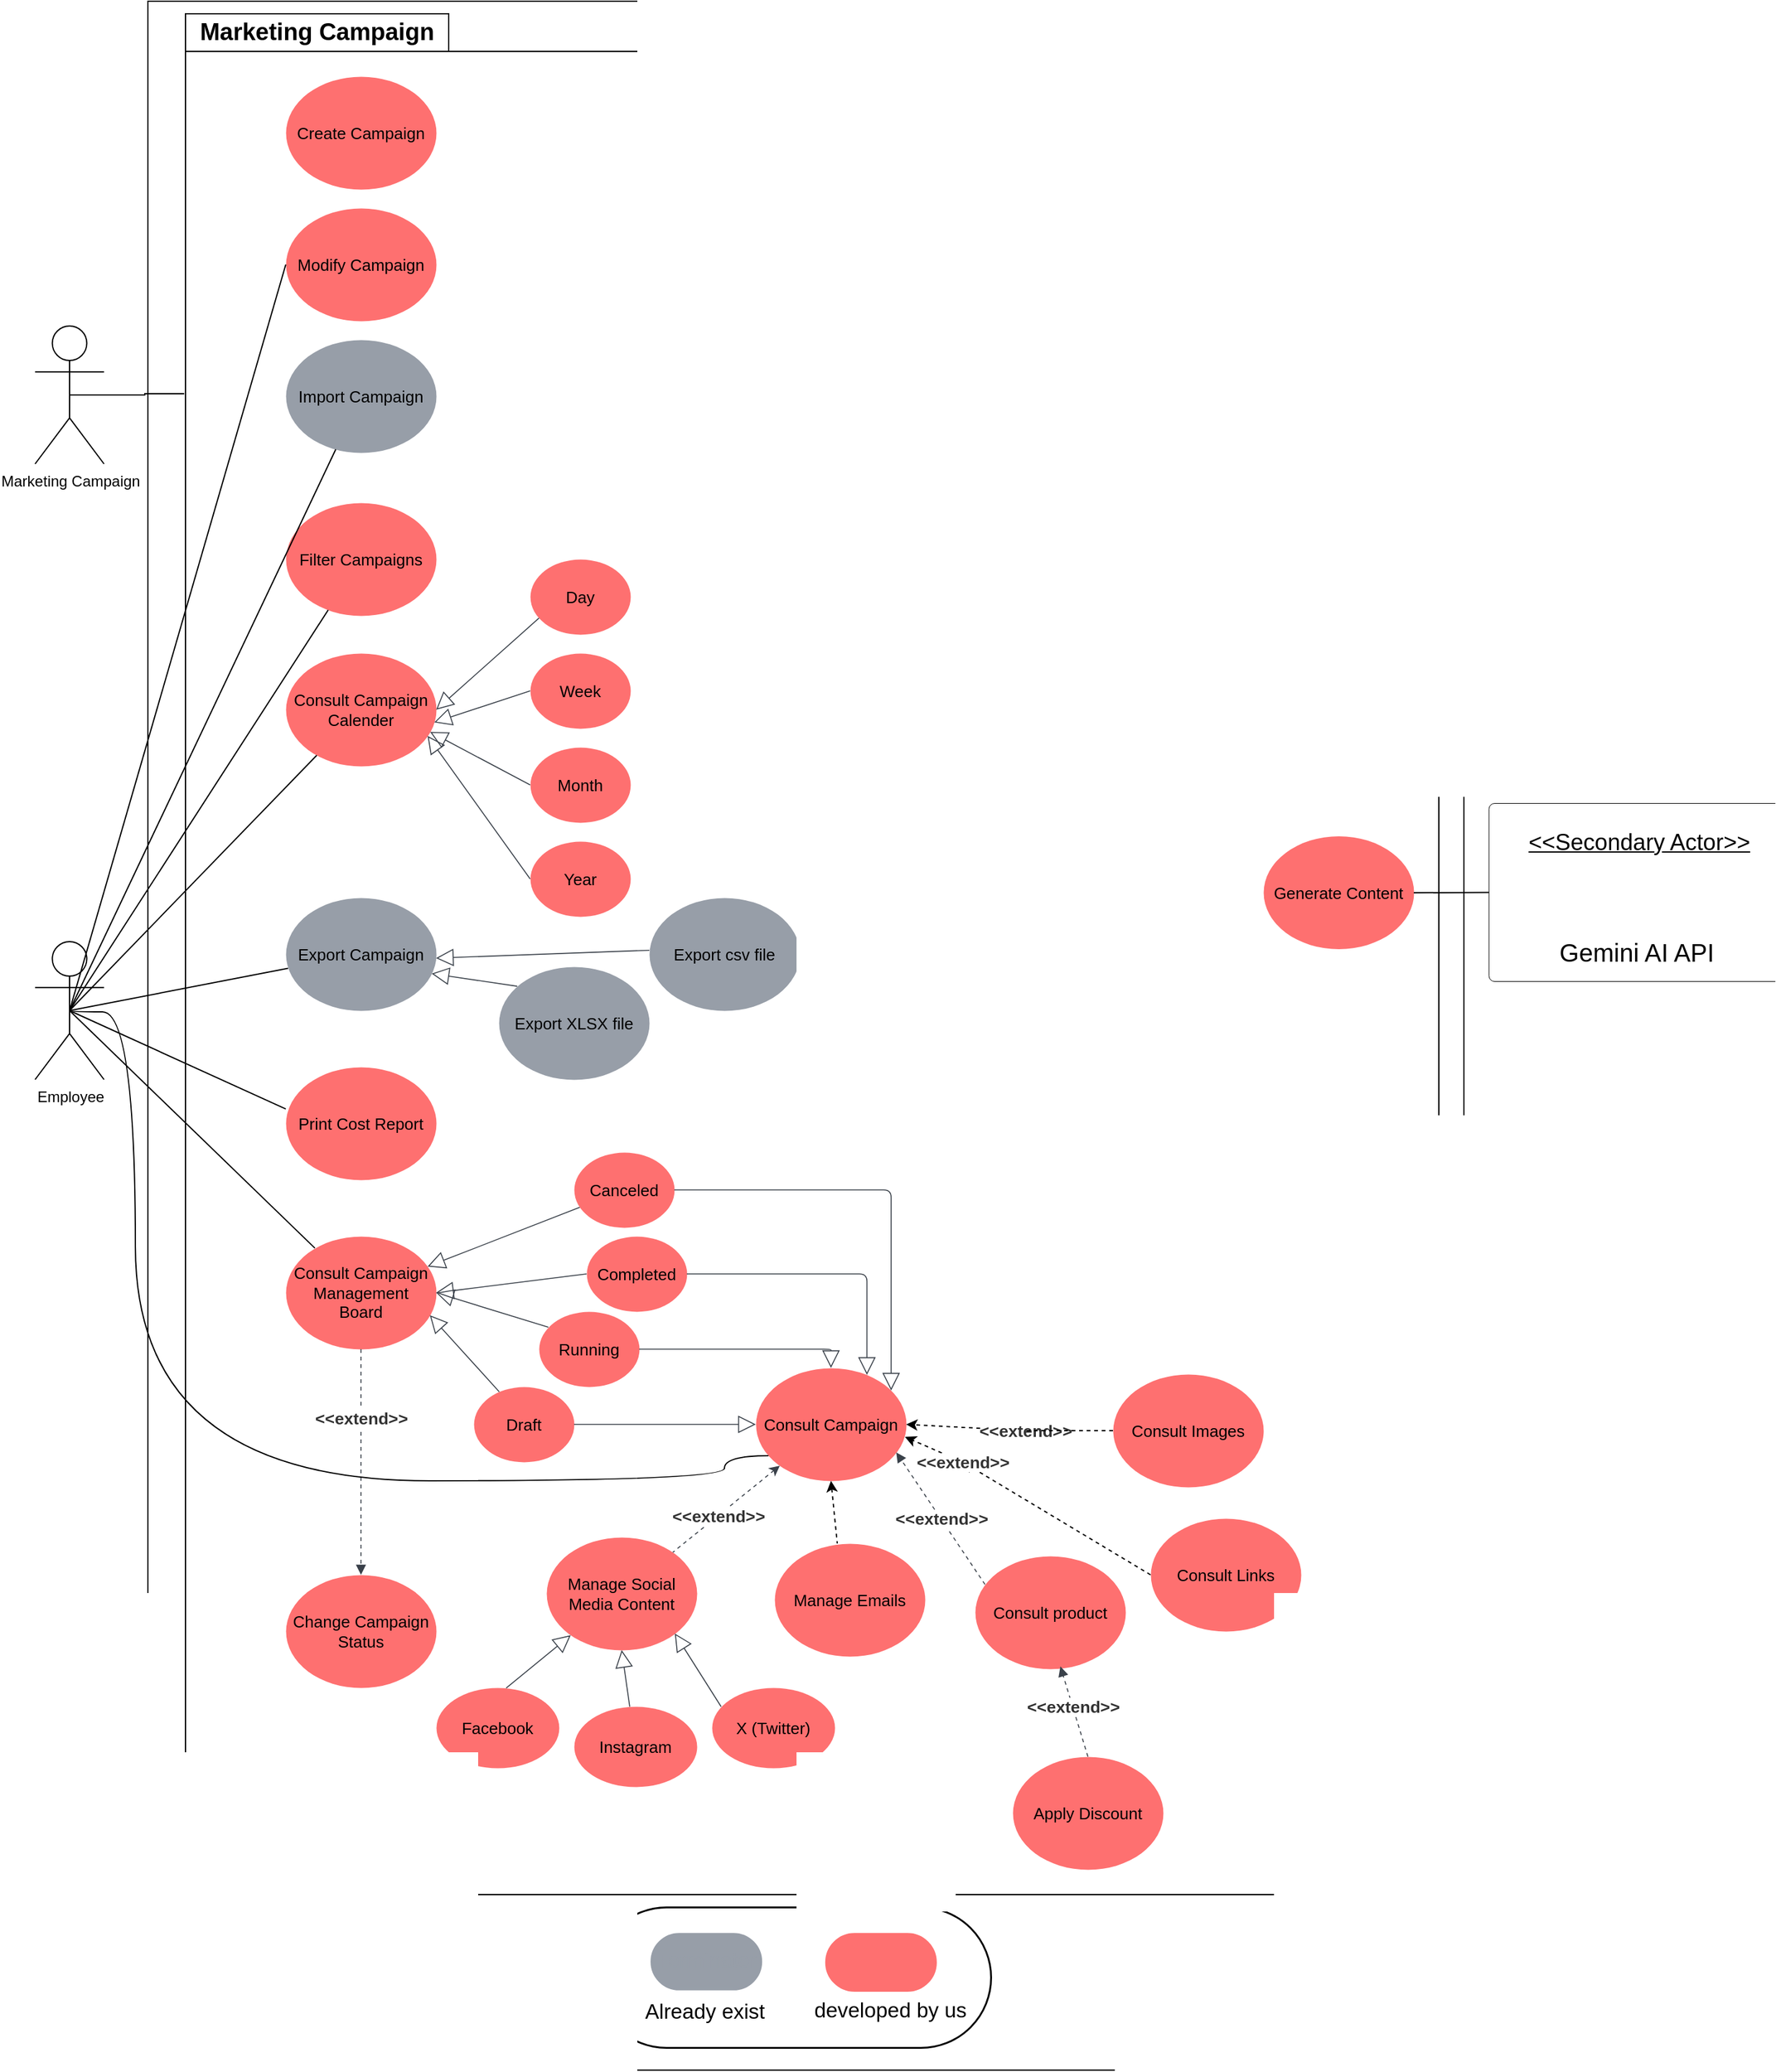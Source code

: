 <mxfile version="27.1.1">
  <diagram name="Page-1" id="mQ9aOLF9NYHXH7sUPv6H">
    <mxGraphModel dx="3804" dy="1506" grid="1" gridSize="10" guides="1" tooltips="1" connect="1" arrows="1" fold="1" page="1" pageScale="1" pageWidth="827" pageHeight="1169" math="0" shadow="0">
      <root>
        <mxCell id="0" />
        <mxCell id="1" parent="0" />
        <mxCell id="_5_J5Y2If2ce0FDsi1l5-146" value="" style="rounded=0;whiteSpace=wrap;html=1;" parent="1" vertex="1">
          <mxGeometry x="-420" y="110" width="1050" height="1650" as="geometry" />
        </mxCell>
        <mxCell id="_5_J5Y2If2ce0FDsi1l5-74" value="Marketing Campaign" style="shape=folder;fontStyle=1;tabWidth=210;tabHeight=30;tabPosition=left;html=1;boundedLbl=1;labelInHeader=1;container=0;collapsible=0;whiteSpace=wrap;fontSize=19;" parent="1" vertex="1">
          <mxGeometry x="-390" y="120" width="1000" height="1500" as="geometry" />
        </mxCell>
        <mxCell id="_5_J5Y2If2ce0FDsi1l5-20" value="Create Campaign" style="html=1;overflow=block;blockSpacing=1;whiteSpace=wrap;ellipse;fontSize=13;spacing=3.8;strokeOpacity=0;fillOpacity=100;rounded=1;absoluteArcSize=1;arcSize=9;fillColor=#fe7070;strokeWidth=1.5;lucidId=~xIeha3OeAVz;" parent="1" vertex="1">
          <mxGeometry x="-310" y="170" width="120" height="90" as="geometry" />
        </mxCell>
        <mxCell id="_5_J5Y2If2ce0FDsi1l5-21" value="Modify Campaign" style="html=1;overflow=block;blockSpacing=1;whiteSpace=wrap;ellipse;fontSize=13;spacing=3.8;strokeOpacity=0;fillOpacity=100;rounded=1;absoluteArcSize=1;arcSize=9;fillColor=#fe7070;strokeWidth=1.5;lucidId=1yIeQ48BPR4-;" parent="1" vertex="1">
          <mxGeometry x="-310" y="275" width="120" height="90" as="geometry" />
        </mxCell>
        <mxCell id="_5_J5Y2If2ce0FDsi1l5-22" value="Import Campaign" style="html=1;overflow=block;blockSpacing=1;whiteSpace=wrap;ellipse;fontSize=13;spacing=3.8;strokeOpacity=0;fillOpacity=100;rounded=1;absoluteArcSize=1;arcSize=9;fillColor=#979ea8;strokeWidth=1.5;lucidId=~yIeRCyaMfPm;" parent="1" vertex="1">
          <mxGeometry x="-310" y="380" width="120" height="90" as="geometry" />
        </mxCell>
        <mxCell id="_5_J5Y2If2ce0FDsi1l5-23" value="Filter Campaigns" style="html=1;overflow=block;blockSpacing=1;whiteSpace=wrap;ellipse;fontSize=13;spacing=3.8;strokeOpacity=0;fillOpacity=100;rounded=1;absoluteArcSize=1;arcSize=9;fillColor=#fe7070;strokeWidth=1.5;lucidId=bEIe1xgmMfHM;" parent="1" vertex="1">
          <mxGeometry x="-310" y="510" width="120" height="90" as="geometry" />
        </mxCell>
        <mxCell id="_5_J5Y2If2ce0FDsi1l5-24" value="Consult Campaign Calender" style="html=1;overflow=block;blockSpacing=1;whiteSpace=wrap;ellipse;fontSize=13;spacing=3.8;strokeOpacity=0;fillOpacity=100;rounded=1;absoluteArcSize=1;arcSize=9;fillColor=#fe7070;strokeWidth=1.5;lucidId=URIeayqkK2Ya;" parent="1" vertex="1">
          <mxGeometry x="-310" y="630" width="120" height="90" as="geometry" />
        </mxCell>
        <mxCell id="_5_J5Y2If2ce0FDsi1l5-25" value="Day" style="html=1;overflow=block;blockSpacing=1;whiteSpace=wrap;ellipse;fontSize=13;spacing=3.8;strokeOpacity=0;fillOpacity=100;rounded=1;absoluteArcSize=1;arcSize=9;fillColor=#fe7070;strokeWidth=1.5;lucidId=hSIeGXaizuwG;" parent="1" vertex="1">
          <mxGeometry x="-115" y="555" width="80" height="60" as="geometry" />
        </mxCell>
        <mxCell id="_5_J5Y2If2ce0FDsi1l5-26" value="" style="html=1;jettySize=18;whiteSpace=wrap;fontSize=13;strokeColor=#3a414a;strokeOpacity=100;strokeWidth=0.8;rounded=0;startArrow=none;endArrow=block;endFill=0;endSize=12;exitX=0.088;exitY=0.783;exitPerimeter=0;entryX=1;entryY=0.5;entryPerimeter=0;lucidId=pUIeytUv-r64;" parent="1" source="_5_J5Y2If2ce0FDsi1l5-25" target="_5_J5Y2If2ce0FDsi1l5-24" edge="1">
          <mxGeometry width="100" height="100" relative="1" as="geometry">
            <Array as="points" />
          </mxGeometry>
        </mxCell>
        <mxCell id="_5_J5Y2If2ce0FDsi1l5-27" value="" style="html=1;jettySize=18;whiteSpace=wrap;fontSize=13;strokeColor=#3a414a;strokeOpacity=100;strokeWidth=0.8;rounded=0;startArrow=none;endArrow=block;endFill=0;endSize=12;exitX=0;exitY=0.5;exitPerimeter=0;entryX=0.987;entryY=0.613;entryPerimeter=0;lucidId=KUIev8AdvZol;" parent="1" source="_5_J5Y2If2ce0FDsi1l5-35" target="_5_J5Y2If2ce0FDsi1l5-24" edge="1">
          <mxGeometry width="100" height="100" relative="1" as="geometry">
            <Array as="points" />
          </mxGeometry>
        </mxCell>
        <mxCell id="_5_J5Y2If2ce0FDsi1l5-28" value="" style="html=1;jettySize=18;whiteSpace=wrap;fontSize=13;strokeColor=#3a414a;strokeOpacity=100;strokeWidth=0.8;rounded=0;startArrow=none;endArrow=block;endFill=0;endSize=12;exitX=0;exitY=0.5;exitPerimeter=0;entryX=0.943;entryY=0.732;entryPerimeter=0;lucidId=~UIeBte6dq6A;" parent="1" source="_5_J5Y2If2ce0FDsi1l5-37" target="_5_J5Y2If2ce0FDsi1l5-24" edge="1">
          <mxGeometry width="100" height="100" relative="1" as="geometry">
            <Array as="points" />
          </mxGeometry>
        </mxCell>
        <mxCell id="_5_J5Y2If2ce0FDsi1l5-29" value="Export Campaign" style="html=1;overflow=block;blockSpacing=1;whiteSpace=wrap;ellipse;fontSize=13;spacing=3.8;strokeOpacity=0;fillOpacity=100;rounded=1;absoluteArcSize=1;arcSize=9;fillColor=#979ea8;strokeWidth=1.5;lucidId=1VIeGqV82j3G;" parent="1" vertex="1">
          <mxGeometry x="-310" y="825" width="120" height="90" as="geometry" />
        </mxCell>
        <mxCell id="_5_J5Y2If2ce0FDsi1l5-32" value="" style="html=1;jettySize=18;whiteSpace=wrap;fontSize=13;strokeColor=#3a414a;strokeOpacity=100;strokeWidth=0.8;rounded=0;startArrow=none;endArrow=block;endFill=0;endSize=12;exitX=0.001;exitY=0.465;exitPerimeter=0;entryX=0.999;entryY=0.535;entryPerimeter=0;lucidId=GYIe1NvaI2Ca;" parent="1" source="_5_J5Y2If2ce0FDsi1l5-30" target="_5_J5Y2If2ce0FDsi1l5-29" edge="1">
          <mxGeometry width="100" height="100" relative="1" as="geometry">
            <Array as="points" />
          </mxGeometry>
        </mxCell>
        <mxCell id="_5_J5Y2If2ce0FDsi1l5-33" value="" style="html=1;jettySize=18;whiteSpace=wrap;fontSize=13;strokeColor=#3a414a;strokeOpacity=100;strokeWidth=0.8;rounded=0;startArrow=none;endArrow=block;endFill=0;endSize=12;exitX=0.122;exitY=0.173;exitPerimeter=0;entryX=0.97;entryY=0.672;entryPerimeter=0;lucidId=KYIeURdQv7Vc;" parent="1" source="_5_J5Y2If2ce0FDsi1l5-31" target="_5_J5Y2If2ce0FDsi1l5-29" edge="1">
          <mxGeometry width="100" height="100" relative="1" as="geometry">
            <Array as="points" />
          </mxGeometry>
        </mxCell>
        <mxCell id="_5_J5Y2If2ce0FDsi1l5-34" value="Consult Campaign Management Board" style="html=1;overflow=block;blockSpacing=1;whiteSpace=wrap;ellipse;fontSize=13;spacing=3.8;strokeOpacity=0;fillOpacity=100;rounded=1;absoluteArcSize=1;arcSize=9;fillColor=#fe7070;strokeWidth=1.5;lucidId=D0IesZ.cylS6;" parent="1" vertex="1">
          <mxGeometry x="-310" y="1095" width="120" height="90" as="geometry" />
        </mxCell>
        <mxCell id="_5_J5Y2If2ce0FDsi1l5-35" value="Week" style="html=1;overflow=block;blockSpacing=1;whiteSpace=wrap;ellipse;fontSize=13;spacing=3.8;strokeOpacity=0;fillOpacity=100;rounded=1;absoluteArcSize=1;arcSize=9;fillColor=#fe7070;strokeWidth=1.5;lucidId=03Ie0xpv14W0;" parent="1" vertex="1">
          <mxGeometry x="-115" y="630" width="80" height="60" as="geometry" />
        </mxCell>
        <mxCell id="_5_J5Y2If2ce0FDsi1l5-36" value="Month" style="html=1;overflow=block;blockSpacing=1;whiteSpace=wrap;ellipse;fontSize=13;spacing=3.8;strokeOpacity=0;fillOpacity=100;rounded=1;absoluteArcSize=1;arcSize=9;fillColor=#fe7070;strokeWidth=1.5;lucidId=g4Ie2LoXiZa1;" parent="1" vertex="1">
          <mxGeometry x="-115" y="705" width="80" height="60" as="geometry" />
        </mxCell>
        <mxCell id="_5_J5Y2If2ce0FDsi1l5-37" value="Year" style="html=1;overflow=block;blockSpacing=1;whiteSpace=wrap;ellipse;fontSize=13;spacing=3.8;strokeOpacity=0;fillOpacity=100;rounded=1;absoluteArcSize=1;arcSize=9;fillColor=#fe7070;strokeWidth=1.5;lucidId=q4IekS3TNCx4;" parent="1" vertex="1">
          <mxGeometry x="-115" y="780" width="80" height="60" as="geometry" />
        </mxCell>
        <mxCell id="_5_J5Y2If2ce0FDsi1l5-38" value="" style="html=1;jettySize=18;whiteSpace=wrap;fontSize=13;strokeColor=#3a414a;strokeOpacity=100;strokeWidth=0.8;rounded=0;startArrow=none;endArrow=block;endFill=0;endSize=12;exitX=0;exitY=0.5;exitPerimeter=0;entryX=0.96;entryY=0.697;entryPerimeter=0;lucidId=C4IewfTGRhPR;" parent="1" source="_5_J5Y2If2ce0FDsi1l5-36" target="_5_J5Y2If2ce0FDsi1l5-24" edge="1">
          <mxGeometry width="100" height="100" relative="1" as="geometry">
            <Array as="points" />
          </mxGeometry>
        </mxCell>
        <mxCell id="_5_J5Y2If2ce0FDsi1l5-39" value="Completed" style="html=1;overflow=block;blockSpacing=1;whiteSpace=wrap;ellipse;fontSize=13;spacing=3.8;strokeOpacity=0;fillOpacity=100;rounded=1;absoluteArcSize=1;arcSize=9;fillColor=#fe7070;strokeWidth=1.5;lucidId=i6IeLHqmWgWb;" parent="1" vertex="1">
          <mxGeometry x="-70" y="1095" width="80" height="60" as="geometry" />
        </mxCell>
        <mxCell id="_5_J5Y2If2ce0FDsi1l5-40" value="Draft" style="html=1;overflow=block;blockSpacing=1;whiteSpace=wrap;ellipse;fontSize=13;spacing=3.8;strokeOpacity=0;fillOpacity=100;rounded=1;absoluteArcSize=1;arcSize=9;fillColor=#fe7070;strokeWidth=1.5;lucidId=k6IeYHDHbwAl;" parent="1" vertex="1">
          <mxGeometry x="-160" y="1215" width="80" height="60" as="geometry" />
        </mxCell>
        <mxCell id="_5_J5Y2If2ce0FDsi1l5-41" value="Running" style="html=1;overflow=block;blockSpacing=1;whiteSpace=wrap;ellipse;fontSize=13;spacing=3.8;strokeOpacity=0;fillOpacity=100;rounded=1;absoluteArcSize=1;arcSize=9;fillColor=#fe7070;strokeWidth=1.5;lucidId=n6IeUA2wQmh8;" parent="1" vertex="1">
          <mxGeometry x="-108" y="1155" width="80" height="60" as="geometry" />
        </mxCell>
        <mxCell id="_5_J5Y2If2ce0FDsi1l5-42" value="Canceled" style="html=1;overflow=block;blockSpacing=1;whiteSpace=wrap;ellipse;fontSize=13;spacing=3.8;strokeOpacity=0;fillOpacity=100;rounded=1;absoluteArcSize=1;arcSize=9;fillColor=#fe7070;strokeWidth=1.5;lucidId=q6IeCGRwEK5n;" parent="1" vertex="1">
          <mxGeometry x="-80" y="1028" width="80" height="60" as="geometry" />
        </mxCell>
        <mxCell id="_5_J5Y2If2ce0FDsi1l5-43" value="" style="html=1;jettySize=18;whiteSpace=wrap;fontSize=13;strokeColor=#3a414a;strokeOpacity=100;strokeWidth=0.8;rounded=0;startArrow=none;endArrow=block;endFill=0;endSize=12;exitX=0.057;exitY=0.732;exitPerimeter=0;entryX=0.943;entryY=0.268;entryPerimeter=0;lucidId=kfJeItDdkmNJ;" parent="1" source="_5_J5Y2If2ce0FDsi1l5-42" target="_5_J5Y2If2ce0FDsi1l5-34" edge="1">
          <mxGeometry width="100" height="100" relative="1" as="geometry">
            <Array as="points" />
          </mxGeometry>
        </mxCell>
        <mxCell id="_5_J5Y2If2ce0FDsi1l5-44" value="" style="html=1;jettySize=18;whiteSpace=wrap;fontSize=13;strokeColor=#3a414a;strokeOpacity=100;strokeWidth=0.8;rounded=0;startArrow=none;endArrow=block;endFill=0;endSize=12;exitX=0;exitY=0.5;exitPerimeter=0;entryX=1;entryY=0.5;entryPerimeter=0;lucidId=ofJeMnc-Ya4C;" parent="1" source="_5_J5Y2If2ce0FDsi1l5-39" target="_5_J5Y2If2ce0FDsi1l5-34" edge="1">
          <mxGeometry width="100" height="100" relative="1" as="geometry">
            <Array as="points" />
          </mxGeometry>
        </mxCell>
        <mxCell id="_5_J5Y2If2ce0FDsi1l5-45" value="" style="html=1;jettySize=18;whiteSpace=wrap;fontSize=13;strokeColor=#3a414a;strokeOpacity=100;strokeWidth=0.8;rounded=0;startArrow=none;endArrow=block;endFill=0;endSize=12;exitX=0.094;exitY=0.209;exitPerimeter=0;entryX=1;entryY=0.5;entryPerimeter=0;lucidId=zfJeMt6LVzBG;" parent="1" source="_5_J5Y2If2ce0FDsi1l5-41" target="_5_J5Y2If2ce0FDsi1l5-34" edge="1">
          <mxGeometry width="100" height="100" relative="1" as="geometry">
            <Array as="points" />
          </mxGeometry>
        </mxCell>
        <mxCell id="_5_J5Y2If2ce0FDsi1l5-46" value="" style="html=1;jettySize=18;whiteSpace=wrap;fontSize=13;strokeColor=#3a414a;strokeOpacity=100;strokeWidth=0.8;rounded=0;startArrow=none;endArrow=block;endFill=0;endSize=12;exitX=0.254;exitY=0.066;exitPerimeter=0;entryX=0.958;entryY=0.7;entryPerimeter=0;lucidId=HfJeP5plZK8B;" parent="1" source="_5_J5Y2If2ce0FDsi1l5-40" target="_5_J5Y2If2ce0FDsi1l5-34" edge="1">
          <mxGeometry width="100" height="100" relative="1" as="geometry">
            <Array as="points" />
          </mxGeometry>
        </mxCell>
        <mxCell id="_5_J5Y2If2ce0FDsi1l5-47" value="Consult Campaign " style="html=1;overflow=block;blockSpacing=1;whiteSpace=wrap;ellipse;fontSize=13;spacing=3.8;strokeOpacity=0;fillOpacity=100;rounded=1;absoluteArcSize=1;arcSize=9;fillColor=#fe7070;strokeWidth=1.5;lucidId=7gJeOixB9azo;" parent="1" vertex="1">
          <mxGeometry x="65" y="1200" width="120" height="90" as="geometry" />
        </mxCell>
        <mxCell id="_5_J5Y2If2ce0FDsi1l5-48" value="" style="html=1;jettySize=18;whiteSpace=wrap;fontSize=13;strokeColor=#3a414a;strokeOpacity=100;strokeWidth=0.8;rounded=1;arcSize=12;edgeStyle=orthogonalEdgeStyle;startArrow=none;endArrow=block;endFill=0;endSize=12;exitX=1;exitY=0.5;exitPerimeter=0;entryX=0.9;entryY=0.2;entryPerimeter=0;lucidId=2hJeMSdbg8uV;" parent="1" source="_5_J5Y2If2ce0FDsi1l5-42" target="_5_J5Y2If2ce0FDsi1l5-47" edge="1">
          <mxGeometry width="100" height="100" relative="1" as="geometry">
            <Array as="points" />
          </mxGeometry>
        </mxCell>
        <mxCell id="_5_J5Y2If2ce0FDsi1l5-49" value="" style="html=1;jettySize=18;whiteSpace=wrap;fontSize=13;strokeColor=#3a414a;strokeOpacity=100;strokeWidth=0.8;rounded=1;arcSize=12;edgeStyle=orthogonalEdgeStyle;startArrow=none;endArrow=block;endFill=0;endSize=12;exitX=1;exitY=0.5;exitPerimeter=0;entryX=0.739;entryY=0.061;entryPerimeter=0;lucidId=DiJeeakiqyTk;" parent="1" source="_5_J5Y2If2ce0FDsi1l5-39" target="_5_J5Y2If2ce0FDsi1l5-47" edge="1">
          <mxGeometry width="100" height="100" relative="1" as="geometry">
            <Array as="points" />
          </mxGeometry>
        </mxCell>
        <mxCell id="_5_J5Y2If2ce0FDsi1l5-50" value="" style="html=1;jettySize=18;whiteSpace=wrap;fontSize=13;strokeColor=#3a414a;strokeOpacity=100;strokeWidth=0.8;rounded=1;arcSize=12;edgeStyle=orthogonalEdgeStyle;startArrow=none;endArrow=block;endFill=0;endSize=12;exitX=1;exitY=0.5;exitPerimeter=0;entryX=0.5;entryY=0;entryPerimeter=0;lucidId=IiJeRkl5QKTp;" parent="1" source="_5_J5Y2If2ce0FDsi1l5-41" target="_5_J5Y2If2ce0FDsi1l5-47" edge="1">
          <mxGeometry width="100" height="100" relative="1" as="geometry">
            <Array as="points">
              <mxPoint x="125" y="1185" />
            </Array>
          </mxGeometry>
        </mxCell>
        <mxCell id="_5_J5Y2If2ce0FDsi1l5-51" value="" style="html=1;jettySize=18;whiteSpace=wrap;fontSize=13;strokeColor=#3a414a;strokeOpacity=100;strokeWidth=0.8;rounded=1;arcSize=12;edgeStyle=orthogonalEdgeStyle;startArrow=none;endArrow=block;endFill=0;endSize=12;exitX=1;exitY=0.5;exitPerimeter=0;entryX=0;entryY=0.5;entryPerimeter=0;lucidId=YiJeCIjxtv8x;" parent="1" source="_5_J5Y2If2ce0FDsi1l5-40" target="_5_J5Y2If2ce0FDsi1l5-47" edge="1">
          <mxGeometry width="100" height="100" relative="1" as="geometry">
            <Array as="points" />
          </mxGeometry>
        </mxCell>
        <mxCell id="_5_J5Y2If2ce0FDsi1l5-52" value="Change Campaign Status" style="html=1;overflow=block;blockSpacing=1;whiteSpace=wrap;ellipse;fontSize=13;spacing=3.8;strokeOpacity=0;fillOpacity=100;rounded=1;absoluteArcSize=1;arcSize=9;fillColor=#fe7070;strokeWidth=1.5;lucidId=5jJeXhSy7r-r;" parent="1" vertex="1">
          <mxGeometry x="-310" y="1365" width="120" height="90" as="geometry" />
        </mxCell>
        <mxCell id="_5_J5Y2If2ce0FDsi1l5-53" value="Manage Social Media Content" style="html=1;overflow=block;blockSpacing=1;whiteSpace=wrap;ellipse;fontSize=13;spacing=3.8;strokeOpacity=0;fillOpacity=100;rounded=1;absoluteArcSize=1;arcSize=9;fillColor=#fe7070;strokeWidth=1.5;lucidId=gkJeoi38itBc;" parent="1" vertex="1">
          <mxGeometry x="-102" y="1335" width="120" height="90" as="geometry" />
        </mxCell>
        <mxCell id="_5_J5Y2If2ce0FDsi1l5-54" value="" style="html=1;jettySize=18;whiteSpace=wrap;fontSize=13;strokeColor=#3a414a;strokeOpacity=100;dashed=1;fixDash=1;strokeWidth=0.8;rounded=1;arcSize=12;edgeStyle=orthogonalEdgeStyle;startArrow=none;endArrow=block;endFill=1;exitX=0.5;exitY=1;exitPerimeter=0;entryX=0.5;entryY=0;entryPerimeter=0;lucidId=OGXeH~bLONrS;" parent="1" source="_5_J5Y2If2ce0FDsi1l5-34" target="_5_J5Y2If2ce0FDsi1l5-52" edge="1">
          <mxGeometry width="100" height="100" relative="1" as="geometry">
            <Array as="points" />
          </mxGeometry>
        </mxCell>
        <mxCell id="_5_J5Y2If2ce0FDsi1l5-55" value="&amp;lt;&amp;lt;extend&amp;gt;&amp;gt;" style="text;html=1;resizable=0;labelBackgroundColor=default;align=center;verticalAlign=middle;fontStyle=1;fontColor=#333333;fontSize=13.3;" parent="_5_J5Y2If2ce0FDsi1l5-54" vertex="1">
          <mxGeometry x="-0.387" relative="1" as="geometry" />
        </mxCell>
        <mxCell id="_5_J5Y2If2ce0FDsi1l5-56" value="" style="html=1;jettySize=18;whiteSpace=wrap;fontSize=13;strokeColor=#3a414a;strokeOpacity=100;dashed=1;fixDash=1;strokeWidth=0.8;rounded=0;startArrow=classic;endArrow=none;endFill=1;exitX=0.16;exitY=0.866;exitPerimeter=0;entryX=0.84;entryY=0.134;entryPerimeter=0;lucidId=2IXeyM-Dm51b;startFill=1;" parent="1" source="_5_J5Y2If2ce0FDsi1l5-47" target="_5_J5Y2If2ce0FDsi1l5-53" edge="1">
          <mxGeometry width="100" height="100" relative="1" as="geometry">
            <Array as="points" />
          </mxGeometry>
        </mxCell>
        <mxCell id="_5_J5Y2If2ce0FDsi1l5-57" value="&amp;lt;&amp;lt;extend&amp;gt;&amp;gt;" style="text;html=1;resizable=0;labelBackgroundColor=default;align=center;verticalAlign=middle;fontStyle=1;fontColor=#333333;fontSize=13.3;" parent="_5_J5Y2If2ce0FDsi1l5-56" vertex="1">
          <mxGeometry x="0.151" relative="1" as="geometry" />
        </mxCell>
        <mxCell id="_5_J5Y2If2ce0FDsi1l5-63" value="" style="html=1;jettySize=18;whiteSpace=wrap;fontSize=13;strokeColor=#3a414a;strokeOpacity=100;strokeWidth=0.8;rounded=0;startArrow=none;endArrow=block;endFill=0;endSize=12;exitX=0.57;exitY=0.005;exitPerimeter=0;lucidId=EKXeJxy7TWS8;" parent="1" source="_5_J5Y2If2ce0FDsi1l5-59" target="_5_J5Y2If2ce0FDsi1l5-53" edge="1">
          <mxGeometry width="100" height="100" relative="1" as="geometry">
            <Array as="points" />
          </mxGeometry>
        </mxCell>
        <mxCell id="_5_J5Y2If2ce0FDsi1l5-64" value="" style="html=1;jettySize=18;whiteSpace=wrap;fontSize=13;strokeColor=#3a414a;strokeOpacity=100;strokeWidth=0.8;rounded=0;startArrow=none;endArrow=block;endFill=0;endSize=12;entryX=0.5;entryY=1;lucidId=QKXep6PJ_4Cc;entryDx=0;entryDy=0;" parent="1" source="_5_J5Y2If2ce0FDsi1l5-60" target="_5_J5Y2If2ce0FDsi1l5-53" edge="1">
          <mxGeometry width="100" height="100" relative="1" as="geometry">
            <Array as="points" />
          </mxGeometry>
        </mxCell>
        <mxCell id="_5_J5Y2If2ce0FDsi1l5-65" value="" style="html=1;jettySize=18;whiteSpace=wrap;fontSize=13;strokeColor=#3a414a;strokeOpacity=100;strokeWidth=0.8;rounded=0;startArrow=none;endArrow=block;endFill=0;endSize=12;exitX=0.075;exitY=0.236;exitPerimeter=0;entryX=1;entryY=1;lucidId=ZKXeBE5Ak2jA;entryDx=0;entryDy=0;" parent="1" source="_5_J5Y2If2ce0FDsi1l5-61" target="_5_J5Y2If2ce0FDsi1l5-53" edge="1">
          <mxGeometry width="100" height="100" relative="1" as="geometry">
            <Array as="points" />
          </mxGeometry>
        </mxCell>
        <mxCell id="_5_J5Y2If2ce0FDsi1l5-67" value="" style="html=1;jettySize=18;whiteSpace=wrap;fontSize=13;strokeColor=#3a414a;strokeOpacity=100;dashed=1;fixDash=1;strokeWidth=0.8;rounded=0;startArrow=none;endArrow=block;endFill=1;exitX=0.066;exitY=0.252;exitPerimeter=0;entryX=0.934;entryY=0.748;entryPerimeter=0;lucidId=A0Xeq-nAGMTt;" parent="1" source="_5_J5Y2If2ce0FDsi1l5-66" target="_5_J5Y2If2ce0FDsi1l5-47" edge="1">
          <mxGeometry width="100" height="100" relative="1" as="geometry">
            <Array as="points" />
          </mxGeometry>
        </mxCell>
        <mxCell id="_5_J5Y2If2ce0FDsi1l5-68" value="&amp;lt;&amp;lt;extend&amp;gt;&amp;gt;" style="text;html=1;resizable=0;labelBackgroundColor=default;align=center;verticalAlign=middle;fontStyle=1;fontColor=#333333;fontSize=13.3;" parent="_5_J5Y2If2ce0FDsi1l5-67" vertex="1">
          <mxGeometry relative="1" as="geometry" />
        </mxCell>
        <mxCell id="_5_J5Y2If2ce0FDsi1l5-76" value="Marketing Campaign" style="shape=umlActor;verticalLabelPosition=bottom;verticalAlign=top;html=1;outlineConnect=0;" parent="1" vertex="1">
          <mxGeometry x="-510" y="369" width="55" height="110" as="geometry" />
        </mxCell>
        <mxCell id="_5_J5Y2If2ce0FDsi1l5-84" style="rounded=0;orthogonalLoop=1;jettySize=auto;html=1;exitX=0.5;exitY=1;exitDx=0;exitDy=0;entryX=0.417;entryY=0;entryDx=0;entryDy=0;entryPerimeter=0;dashed=1;startArrow=classic;startFill=1;endArrow=none;" parent="1" source="_5_J5Y2If2ce0FDsi1l5-47" target="_5_J5Y2If2ce0FDsi1l5-80" edge="1">
          <mxGeometry relative="1" as="geometry" />
        </mxCell>
        <mxCell id="_5_J5Y2If2ce0FDsi1l5-87" style="rounded=0;orthogonalLoop=1;jettySize=auto;html=1;exitX=0;exitY=0.5;exitDx=0;exitDy=0;entryX=1;entryY=0.5;entryDx=0;entryDy=0;dashed=1;" parent="1" source="_5_J5Y2If2ce0FDsi1l5-94" target="_5_J5Y2If2ce0FDsi1l5-47" edge="1">
          <mxGeometry relative="1" as="geometry" />
        </mxCell>
        <mxCell id="_5_J5Y2If2ce0FDsi1l5-88" style="edgeStyle=orthogonalEdgeStyle;rounded=0;orthogonalLoop=1;jettySize=auto;html=1;exitX=0;exitY=0.5;exitDx=0;exitDy=0;entryX=0.992;entryY=0.611;entryDx=0;entryDy=0;entryPerimeter=0;dashed=1;" parent="1" source="_5_J5Y2If2ce0FDsi1l5-95" target="_5_J5Y2If2ce0FDsi1l5-47" edge="1">
          <mxGeometry relative="1" as="geometry" />
        </mxCell>
        <mxCell id="_5_J5Y2If2ce0FDsi1l5-97" value="" style="edgeStyle=orthogonalEdgeStyle;rounded=0;orthogonalLoop=1;jettySize=auto;html=1;exitX=0;exitY=0.5;exitDx=0;exitDy=0;entryX=0.992;entryY=0.611;entryDx=0;entryDy=0;entryPerimeter=0;dashed=1;" parent="1" source="_5_J5Y2If2ce0FDsi1l5-85" target="_5_J5Y2If2ce0FDsi1l5-95" edge="1">
          <mxGeometry relative="1" as="geometry">
            <mxPoint x="290" y="1255" as="sourcePoint" />
            <mxPoint x="184" y="1255" as="targetPoint" />
          </mxGeometry>
        </mxCell>
        <mxCell id="_5_J5Y2If2ce0FDsi1l5-95" value="&amp;lt;&amp;lt;extend&amp;gt;&amp;gt;" style="text;html=1;resizable=0;labelBackgroundColor=default;align=center;verticalAlign=middle;fontStyle=1;fontColor=#333333;fontSize=13.3;" parent="1" vertex="1">
          <mxGeometry x="229.997" y="1274.995" as="geometry" />
        </mxCell>
        <mxCell id="_5_J5Y2If2ce0FDsi1l5-109" style="rounded=0;orthogonalLoop=1;jettySize=auto;html=1;exitX=0.5;exitY=0.5;exitDx=0;exitDy=0;exitPerimeter=0;endArrow=none;startFill=0;" parent="1" source="_5_J5Y2If2ce0FDsi1l5-108" target="_5_J5Y2If2ce0FDsi1l5-23" edge="1">
          <mxGeometry relative="1" as="geometry" />
        </mxCell>
        <mxCell id="_5_J5Y2If2ce0FDsi1l5-142" style="rounded=0;orthogonalLoop=1;jettySize=auto;html=1;exitX=0.5;exitY=0.5;exitDx=0;exitDy=0;exitPerimeter=0;endArrow=none;startFill=0;" parent="1" source="_5_J5Y2If2ce0FDsi1l5-108" target="_5_J5Y2If2ce0FDsi1l5-24" edge="1">
          <mxGeometry relative="1" as="geometry" />
        </mxCell>
        <mxCell id="_5_J5Y2If2ce0FDsi1l5-108" value="Employee" style="shape=umlActor;verticalLabelPosition=bottom;verticalAlign=top;html=1;outlineConnect=0;" parent="1" vertex="1">
          <mxGeometry x="-510" y="860" width="55" height="110" as="geometry" />
        </mxCell>
        <mxCell id="_5_J5Y2If2ce0FDsi1l5-135" style="rounded=0;orthogonalLoop=1;jettySize=auto;html=1;exitX=0.5;exitY=0.5;exitDx=0;exitDy=0;exitPerimeter=0;endArrow=none;startFill=0;" parent="1" source="_5_J5Y2If2ce0FDsi1l5-108" target="_5_J5Y2If2ce0FDsi1l5-22" edge="1">
          <mxGeometry relative="1" as="geometry">
            <mxPoint x="-472" y="470" as="sourcePoint" />
            <mxPoint x="-296" y="523" as="targetPoint" />
          </mxGeometry>
        </mxCell>
        <mxCell id="_5_J5Y2If2ce0FDsi1l5-137" style="rounded=0;orthogonalLoop=1;jettySize=auto;html=1;exitX=0.5;exitY=0.5;exitDx=0;exitDy=0;exitPerimeter=0;endArrow=none;startFill=0;" parent="1" source="_5_J5Y2If2ce0FDsi1l5-108" target="_5_J5Y2If2ce0FDsi1l5-29" edge="1">
          <mxGeometry relative="1" as="geometry">
            <mxPoint x="-462" y="505" as="sourcePoint" />
            <mxPoint x="-287" y="460" as="targetPoint" />
          </mxGeometry>
        </mxCell>
        <mxCell id="_5_J5Y2If2ce0FDsi1l5-138" style="rounded=0;orthogonalLoop=1;jettySize=auto;html=1;endArrow=none;startFill=0;entryX=0;entryY=0.372;entryDx=0;entryDy=0;entryPerimeter=0;exitX=0.5;exitY=0.5;exitDx=0;exitDy=0;exitPerimeter=0;" parent="1" source="_5_J5Y2If2ce0FDsi1l5-108" target="_5_J5Y2If2ce0FDsi1l5-105" edge="1">
          <mxGeometry relative="1" as="geometry">
            <mxPoint x="-480" y="500" as="sourcePoint" />
            <mxPoint x="-277" y="470" as="targetPoint" />
          </mxGeometry>
        </mxCell>
        <mxCell id="_5_J5Y2If2ce0FDsi1l5-139" style="rounded=0;orthogonalLoop=1;jettySize=auto;html=1;exitX=0.5;exitY=0.5;exitDx=0;exitDy=0;exitPerimeter=0;endArrow=none;startFill=0;" parent="1" source="_5_J5Y2If2ce0FDsi1l5-108" target="_5_J5Y2If2ce0FDsi1l5-34" edge="1">
          <mxGeometry relative="1" as="geometry">
            <mxPoint x="-442" y="525" as="sourcePoint" />
            <mxPoint x="-267" y="480" as="targetPoint" />
          </mxGeometry>
        </mxCell>
        <mxCell id="_5_J5Y2If2ce0FDsi1l5-143" style="rounded=0;orthogonalLoop=1;jettySize=auto;html=1;exitX=0.5;exitY=0.5;exitDx=0;exitDy=0;exitPerimeter=0;endArrow=none;startFill=0;edgeStyle=orthogonalEdgeStyle;curved=1;" parent="1" source="_5_J5Y2If2ce0FDsi1l5-108" target="_5_J5Y2If2ce0FDsi1l5-47" edge="1">
          <mxGeometry relative="1" as="geometry">
            <mxPoint x="-465.17" y="915" as="sourcePoint" />
            <mxPoint x="70" y="1270" as="targetPoint" />
            <Array as="points">
              <mxPoint x="-430" y="916" />
              <mxPoint x="-430" y="1290" />
              <mxPoint x="40" y="1290" />
              <mxPoint x="40" y="1270" />
            </Array>
          </mxGeometry>
        </mxCell>
        <mxCell id="_5_J5Y2If2ce0FDsi1l5-145" style="edgeStyle=orthogonalEdgeStyle;rounded=0;orthogonalLoop=1;jettySize=auto;html=1;exitX=0.5;exitY=0.5;exitDx=0;exitDy=0;exitPerimeter=0;entryX=-0.001;entryY=0.202;entryDx=0;entryDy=0;entryPerimeter=0;endArrow=none;startFill=0;" parent="1" source="_5_J5Y2If2ce0FDsi1l5-76" target="_5_J5Y2If2ce0FDsi1l5-74" edge="1">
          <mxGeometry relative="1" as="geometry" />
        </mxCell>
        <mxCell id="_5_J5Y2If2ce0FDsi1l5-75" value="" style="html=1;strokeColor=none;resizeWidth=1;resizeHeight=1;fillColor=none;part=1;connectable=0;allowArrows=0;deletable=0;whiteSpace=wrap;" parent="1" vertex="1">
          <mxGeometry x="-390" y="150" width="1000" height="1162" as="geometry">
            <mxPoint y="30" as="offset" />
          </mxGeometry>
        </mxCell>
        <mxCell id="_5_J5Y2If2ce0FDsi1l5-59" value="Facebook" style="html=1;overflow=block;blockSpacing=1;whiteSpace=wrap;ellipse;fontSize=13;spacing=3.8;strokeOpacity=0;fillOpacity=100;rounded=1;absoluteArcSize=1;arcSize=9;fillColor=#fe7070;strokeWidth=1.5;lucidId=8JXeW5d-ejtA;" parent="1" vertex="1">
          <mxGeometry x="-190" y="1455" width="98" height="64" as="geometry" />
        </mxCell>
        <mxCell id="_5_J5Y2If2ce0FDsi1l5-60" value="Instagram" style="html=1;overflow=block;blockSpacing=1;whiteSpace=wrap;ellipse;fontSize=13;spacing=3.8;strokeOpacity=0;fillOpacity=100;rounded=1;absoluteArcSize=1;arcSize=9;fillColor=#fe7070;strokeWidth=1.5;lucidId=8JXeqypOJg3c;" parent="1" vertex="1">
          <mxGeometry x="-80" y="1470" width="98" height="64" as="geometry" />
        </mxCell>
        <mxCell id="_5_J5Y2If2ce0FDsi1l5-61" value="X (Twitter)" style="html=1;overflow=block;blockSpacing=1;whiteSpace=wrap;ellipse;fontSize=13;spacing=3.8;strokeOpacity=0;fillOpacity=100;rounded=1;absoluteArcSize=1;arcSize=9;fillColor=#fe7070;strokeWidth=1.5;lucidId=kKXe.rxRQ94f;" parent="1" vertex="1">
          <mxGeometry x="30" y="1455" width="98" height="64" as="geometry" />
        </mxCell>
        <mxCell id="_5_J5Y2If2ce0FDsi1l5-80" value="Manage Emails" style="html=1;overflow=block;blockSpacing=1;whiteSpace=wrap;ellipse;fontSize=13;spacing=3.8;strokeOpacity=0;fillOpacity=100;rounded=1;absoluteArcSize=1;arcSize=9;fillColor=#fe7070;strokeWidth=1.5;lucidId=gkJeoi38itBc;" parent="1" vertex="1">
          <mxGeometry x="80" y="1340" width="120" height="90" as="geometry" />
        </mxCell>
        <mxCell id="_5_J5Y2If2ce0FDsi1l5-66" value="Consult product" style="html=1;overflow=block;blockSpacing=1;whiteSpace=wrap;ellipse;fontSize=13;spacing=3.8;strokeOpacity=0;fillOpacity=100;rounded=1;absoluteArcSize=1;arcSize=9;fillColor=#fe7070;strokeWidth=1.5;lucidId=RZXeths-1Erw;" parent="1" vertex="1">
          <mxGeometry x="240" y="1350" width="120" height="90" as="geometry" />
        </mxCell>
        <mxCell id="_5_J5Y2If2ce0FDsi1l5-69" value="Apply Discount" style="html=1;overflow=block;blockSpacing=1;whiteSpace=wrap;ellipse;fontSize=13;spacing=3.8;strokeOpacity=0;fillOpacity=100;rounded=1;absoluteArcSize=1;arcSize=9;fillColor=#fe7070;strokeWidth=1.5;lucidId=Y0XeASHuEk6s;" parent="1" vertex="1">
          <mxGeometry x="270" y="1510" width="120" height="90" as="geometry" />
        </mxCell>
        <mxCell id="_5_J5Y2If2ce0FDsi1l5-70" value="" style="html=1;jettySize=18;whiteSpace=wrap;fontSize=13;strokeColor=#3a414a;strokeOpacity=100;dashed=1;fixDash=1;strokeWidth=0.8;rounded=0;startArrow=none;endArrow=block;endFill=1;exitX=0.5;exitY=0;exitPerimeter=0;entryX=0.567;entryY=0.978;entryPerimeter=0;lucidId=z1Xe6j_ofP56;entryDx=0;entryDy=0;" parent="1" source="_5_J5Y2If2ce0FDsi1l5-69" target="_5_J5Y2If2ce0FDsi1l5-66" edge="1">
          <mxGeometry width="100" height="100" relative="1" as="geometry">
            <Array as="points" />
          </mxGeometry>
        </mxCell>
        <mxCell id="_5_J5Y2If2ce0FDsi1l5-71" value="&amp;lt;&amp;lt;extend&amp;gt;&amp;gt;" style="text;html=1;resizable=0;labelBackgroundColor=default;align=center;verticalAlign=middle;fontStyle=1;fontColor=#333333;fontSize=13.3;" parent="_5_J5Y2If2ce0FDsi1l5-70" vertex="1">
          <mxGeometry x="0.11" relative="1" as="geometry" />
        </mxCell>
        <mxCell id="_5_J5Y2If2ce0FDsi1l5-85" value="Consult Links" style="html=1;overflow=block;blockSpacing=1;whiteSpace=wrap;ellipse;fontSize=13;spacing=3.8;strokeOpacity=0;fillOpacity=100;rounded=1;absoluteArcSize=1;arcSize=9;fillColor=#fe7070;strokeWidth=1.5;lucidId=RZXeths-1Erw;" parent="1" vertex="1">
          <mxGeometry x="380" y="1320" width="120" height="90" as="geometry" />
        </mxCell>
        <mxCell id="_5_J5Y2If2ce0FDsi1l5-86" value="Consult Images" style="html=1;overflow=block;blockSpacing=1;whiteSpace=wrap;ellipse;fontSize=13;spacing=3.8;strokeOpacity=0;fillOpacity=100;rounded=1;absoluteArcSize=1;arcSize=9;fillColor=#fe7070;strokeWidth=1.5;lucidId=RZXeths-1Erw;" parent="1" vertex="1">
          <mxGeometry x="350" y="1205" width="120" height="90" as="geometry" />
        </mxCell>
        <mxCell id="_5_J5Y2If2ce0FDsi1l5-30" value="Export csv file" style="html=1;overflow=block;blockSpacing=1;whiteSpace=wrap;ellipse;fontSize=13;spacing=3.8;strokeOpacity=0;fillOpacity=100;rounded=1;absoluteArcSize=1;arcSize=9;fillColor=#979ea8;strokeWidth=1.5;lucidId=2WIeNPYyiRF.;" parent="1" vertex="1">
          <mxGeometry x="-20" y="825" width="120" height="90" as="geometry" />
        </mxCell>
        <mxCell id="_5_J5Y2If2ce0FDsi1l5-31" value="Export XLSX file" style="html=1;overflow=block;blockSpacing=1;whiteSpace=wrap;ellipse;fontSize=13;spacing=3.8;strokeOpacity=0;fillOpacity=100;rounded=1;absoluteArcSize=1;arcSize=9;fillColor=#979ea8;strokeWidth=1.5;lucidId=oXIemN2lJ.WZ;" parent="1" vertex="1">
          <mxGeometry x="-140" y="880" width="120" height="90" as="geometry" />
        </mxCell>
        <mxCell id="_5_J5Y2If2ce0FDsi1l5-94" value="&amp;lt;&amp;lt;extend&amp;gt;&amp;gt;" style="text;html=1;resizable=0;labelBackgroundColor=default;align=center;verticalAlign=middle;fontStyle=1;fontColor=#333333;fontSize=13.3;" parent="1" vertex="1">
          <mxGeometry x="279.997" y="1249.995" as="geometry" />
        </mxCell>
        <mxCell id="_5_J5Y2If2ce0FDsi1l5-104" value="" style="rounded=0;orthogonalLoop=1;jettySize=auto;html=1;exitX=0;exitY=0.5;exitDx=0;exitDy=0;entryX=1;entryY=0.5;entryDx=0;entryDy=0;dashed=1;endArrow=none;startFill=0;" parent="1" source="_5_J5Y2If2ce0FDsi1l5-86" target="_5_J5Y2If2ce0FDsi1l5-94" edge="1">
          <mxGeometry relative="1" as="geometry">
            <mxPoint x="370" y="1195" as="sourcePoint" />
            <mxPoint x="185" y="1245" as="targetPoint" />
          </mxGeometry>
        </mxCell>
        <mxCell id="_5_J5Y2If2ce0FDsi1l5-105" value="Print Cost Report" style="html=1;overflow=block;blockSpacing=1;whiteSpace=wrap;ellipse;fontSize=13;spacing=3.8;strokeOpacity=0;fillOpacity=100;rounded=1;absoluteArcSize=1;arcSize=9;fillColor=#fe7070;strokeWidth=1.5;lucidId=~xIeha3OeAVz;" parent="1" vertex="1">
          <mxGeometry x="-310" y="960" width="120" height="90" as="geometry" />
        </mxCell>
        <mxCell id="_5_J5Y2If2ce0FDsi1l5-136" style="rounded=0;orthogonalLoop=1;jettySize=auto;html=1;endArrow=none;startFill=0;exitX=0.5;exitY=0.5;exitDx=0;exitDy=0;exitPerimeter=0;" parent="1" source="_5_J5Y2If2ce0FDsi1l5-108" edge="1">
          <mxGeometry relative="1" as="geometry">
            <mxPoint x="-480" y="490" as="sourcePoint" />
            <mxPoint x="-310" y="320" as="targetPoint" />
          </mxGeometry>
        </mxCell>
        <mxCell id="_5_J5Y2If2ce0FDsi1l5-147" value="Generate Content" style="html=1;overflow=block;blockSpacing=1;whiteSpace=wrap;ellipse;fontSize=13;spacing=3.8;strokeOpacity=0;fillOpacity=100;rounded=1;absoluteArcSize=1;arcSize=9;fillColor=#fe7070;strokeWidth=1.5;lucidId=~xIeha3OeAVz;" parent="1" vertex="1">
          <mxGeometry x="470" y="775.759" width="120" height="90" as="geometry" />
        </mxCell>
        <mxCell id="_5_J5Y2If2ce0FDsi1l5-148" style="rounded=0;orthogonalLoop=1;jettySize=auto;html=1;exitX=0;exitY=0.5;exitDx=0;exitDy=0;entryX=1;entryY=0.5;entryDx=0;entryDy=0;endArrow=none;startFill=0;" parent="1" source="RqRAs9r4g_w3sE7MJ4ZO-1" edge="1">
          <mxGeometry relative="1" as="geometry">
            <mxPoint x="590" y="821" as="targetPoint" />
            <mxPoint x="660" y="810.375" as="sourcePoint" />
          </mxGeometry>
        </mxCell>
        <mxCell id="_5_J5Y2If2ce0FDsi1l5-152" value="" style="group" parent="1" vertex="1" connectable="0">
          <mxGeometry x="-42.5" y="1650" width="295" height="92" as="geometry" />
        </mxCell>
        <mxCell id="_5_J5Y2If2ce0FDsi1l5-153" value="" style="group" parent="_5_J5Y2If2ce0FDsi1l5-152" vertex="1" connectable="0">
          <mxGeometry x="-20" y="-10" width="315" height="102" as="geometry" />
        </mxCell>
        <mxCell id="_5_J5Y2If2ce0FDsi1l5-13" value="" style="html=1;overflow=block;blockSpacing=1;whiteSpace=wrap;fontSize=16.7;fontColor=default;spacing=3.8;strokeOpacity=100;fillOpacity=100;rounded=1;absoluteArcSize=1;arcSize=162;fillColor=#ffffff;strokeWidth=1.5;lucidId=qHtdmG4HjMHo;container=0;collapsible=0;" parent="_5_J5Y2If2ce0FDsi1l5-153" vertex="1">
          <mxGeometry y="-10" width="315" height="112" as="geometry" />
        </mxCell>
        <mxCell id="_5_J5Y2If2ce0FDsi1l5-14" value="Terminator" style="html=1;overflow=block;blockSpacing=1;whiteSpace=wrap;fontSize=16.7;fontColor=#979ea8;spacing=3.8;strokeColor=#979ea8;strokeOpacity=100;fillOpacity=100;rounded=1;absoluteArcSize=1;arcSize=75;fillColor=#979ea8;strokeWidth=1.5;lucidId=IHtdpJWPwF3h;" parent="_5_J5Y2If2ce0FDsi1l5-153" vertex="1">
          <mxGeometry x="44.047" y="11.087" width="87.559" height="44.348" as="geometry" />
        </mxCell>
        <mxCell id="_5_J5Y2If2ce0FDsi1l5-16" value="" style="html=1;overflow=block;blockSpacing=1;whiteSpace=wrap;fontSize=16.7;fontColor=default;spacing=3.8;strokeColor=#fe7070;strokeOpacity=100;fillOpacity=100;rounded=1;absoluteArcSize=1;arcSize=82;fillColor=#fe7070;strokeWidth=1.5;lucidId=SHtdkWkZQMI-;" parent="_5_J5Y2If2ce0FDsi1l5-153" vertex="1">
          <mxGeometry x="183.394" y="11.087" width="87.559" height="45.457" as="geometry" />
        </mxCell>
        <mxCell id="_5_J5Y2If2ce0FDsi1l5-17" value="Already exist" style="html=1;overflow=block;blockSpacing=1;whiteSpace=wrap;fontSize=16.7;spacing=0;strokeOpacity=100;rounded=1;absoluteArcSize=1;arcSize=9;fillColor=none;strokeWidth=NaN;strokeColor=none;lucidId=mItdmbgDk1Mh;" parent="_5_J5Y2If2ce0FDsi1l5-153" vertex="1">
          <mxGeometry x="21.356" y="56.543" width="131.339" height="34.37" as="geometry" />
        </mxCell>
        <mxCell id="_5_J5Y2If2ce0FDsi1l5-19" value="developed by us" style="html=1;overflow=block;blockSpacing=1;whiteSpace=wrap;fontSize=16.7;spacing=0;strokeOpacity=100;rounded=1;absoluteArcSize=1;arcSize=9;fillColor=none;strokeWidth=NaN;strokeColor=none;lucidId=SItdEPhbv4RO;" parent="_5_J5Y2If2ce0FDsi1l5-153" vertex="1">
          <mxGeometry x="169.246" y="55.435" width="131.339" height="34.37" as="geometry" />
        </mxCell>
        <mxCell id="RqRAs9r4g_w3sE7MJ4ZO-1" value="" style="html=1;overflow=block;blockSpacing=1;whiteSpace=wrap;fontSize=13;spacing=9;strokeOpacity=100;rounded=1;absoluteArcSize=1;arcSize=9;fillColor=none;strokeWidth=NaN;lucidId=E~7jlNj8dY38;" vertex="1" parent="1">
          <mxGeometry x="650" y="749.76" width="240" height="142" as="geometry" />
        </mxCell>
        <mxCell id="RqRAs9r4g_w3sE7MJ4ZO-2" value="" style="html=1;overflow=block;blockSpacing=1;whiteSpace=wrap;shape=image;fontSize=13;spacing=0;strokeColor=none;strokeOpacity=100;rounded=1;absoluteArcSize=1;arcSize=9;strokeWidth=0;image=https://images.lucid.app/images/59e2abb5-aece-47b0-af1c-d5797806065a/content;imageAspect=0;lucidId=zVtdAk67hH_h;" vertex="1" parent="1">
          <mxGeometry x="690" y="790.76" width="160" height="59" as="geometry" />
        </mxCell>
        <mxCell id="RqRAs9r4g_w3sE7MJ4ZO-3" value="&amp;lt;&amp;lt;Secondary Actor&amp;gt;&amp;gt;" style="html=1;overflow=block;blockSpacing=1;whiteSpace=wrap;fontSize=18.3;fontStyle=4;spacing=0;strokeOpacity=100;rounded=1;absoluteArcSize=1;arcSize=9;fillColor=none;strokeWidth=NaN;strokeColor=none;lucidId=hWtdJyMZwoP_;" vertex="1" parent="1">
          <mxGeometry x="662" y="761.76" width="216" height="36" as="geometry" />
        </mxCell>
        <mxCell id="RqRAs9r4g_w3sE7MJ4ZO-4" value="Gemini AI API" style="html=1;overflow=block;blockSpacing=1;whiteSpace=wrap;fontSize=20;spacing=0;strokeOpacity=100;rounded=1;absoluteArcSize=1;arcSize=9;fillColor=none;strokeWidth=NaN;strokeColor=none;lucidId=pXtdpFWDbdGD;" vertex="1" parent="1">
          <mxGeometry x="697" y="849.76" width="142" height="36" as="geometry" />
        </mxCell>
      </root>
    </mxGraphModel>
  </diagram>
</mxfile>
